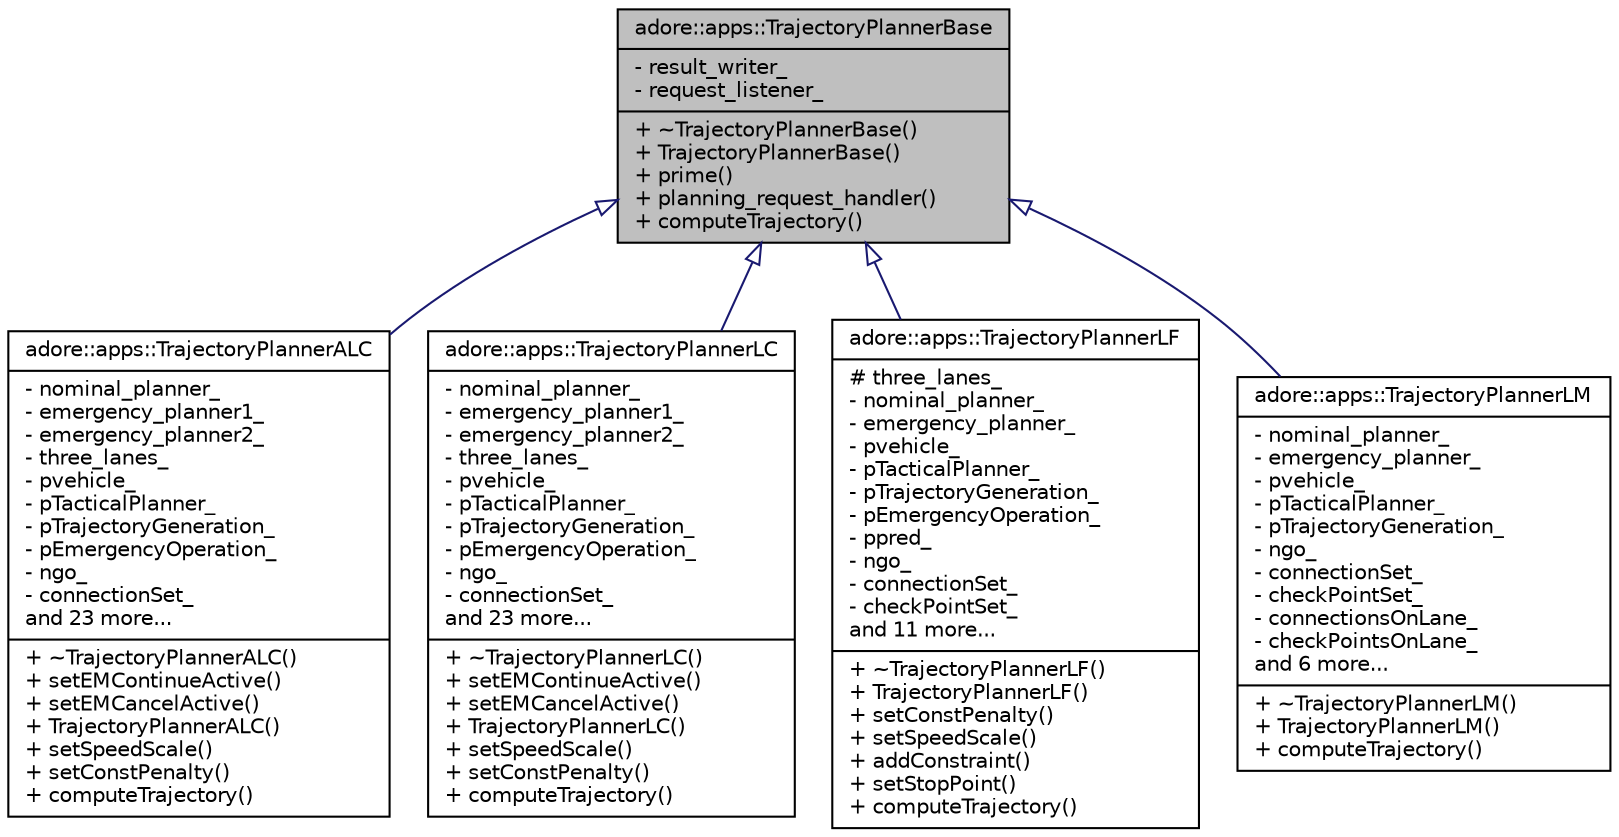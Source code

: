 digraph "adore::apps::TrajectoryPlannerBase"
{
 // LATEX_PDF_SIZE
  edge [fontname="Helvetica",fontsize="10",labelfontname="Helvetica",labelfontsize="10"];
  node [fontname="Helvetica",fontsize="10",shape=record];
  Node1 [label="{adore::apps::TrajectoryPlannerBase\n|- result_writer_\l- request_listener_\l|+ ~TrajectoryPlannerBase()\l+ TrajectoryPlannerBase()\l+ prime()\l+ planning_request_handler()\l+ computeTrajectory()\l}",height=0.2,width=0.4,color="black", fillcolor="grey75", style="filled", fontcolor="black",tooltip="Base class for different trajectory planners: Handles communication w/ decision making module...."];
  Node1 -> Node2 [dir="back",color="midnightblue",fontsize="10",style="solid",arrowtail="onormal",fontname="Helvetica"];
  Node2 [label="{adore::apps::TrajectoryPlannerALC\n|- nominal_planner_\l- emergency_planner1_\l- emergency_planner2_\l- three_lanes_\l- pvehicle_\l- pTacticalPlanner_\l- pTrajectoryGeneration_\l- pEmergencyOperation_\l- ngo_\l- connectionSet_\land 23 more...\l|+ ~TrajectoryPlannerALC()\l+ setEMContinueActive()\l+ setEMCancelActive()\l+ TrajectoryPlannerALC()\l+ setSpeedScale()\l+ setConstPenalty()\l+ computeTrajectory()\l}",height=0.2,width=0.4,color="black", fillcolor="white", style="filled",URL="$classadore_1_1apps_1_1TrajectoryPlannerALC.html",tooltip="Decoupled trajectory planner, which uses TrajectoryPlannerBase to compute and provide a PlanningResul..."];
  Node1 -> Node3 [dir="back",color="midnightblue",fontsize="10",style="solid",arrowtail="onormal",fontname="Helvetica"];
  Node3 [label="{adore::apps::TrajectoryPlannerLC\n|- nominal_planner_\l- emergency_planner1_\l- emergency_planner2_\l- three_lanes_\l- pvehicle_\l- pTacticalPlanner_\l- pTrajectoryGeneration_\l- pEmergencyOperation_\l- ngo_\l- connectionSet_\land 23 more...\l|+ ~TrajectoryPlannerLC()\l+ setEMContinueActive()\l+ setEMCancelActive()\l+ TrajectoryPlannerLC()\l+ setSpeedScale()\l+ setConstPenalty()\l+ computeTrajectory()\l}",height=0.2,width=0.4,color="black", fillcolor="white", style="filled",URL="$classadore_1_1apps_1_1TrajectoryPlannerLC.html",tooltip="Decoupled trajectory planner, which uses TrajectoryPlannerBase to compute and provide a PlanningResul..."];
  Node1 -> Node4 [dir="back",color="midnightblue",fontsize="10",style="solid",arrowtail="onormal",fontname="Helvetica"];
  Node4 [label="{adore::apps::TrajectoryPlannerLF\n|# three_lanes_\l- nominal_planner_\l- emergency_planner_\l- pvehicle_\l- pTacticalPlanner_\l- pTrajectoryGeneration_\l- pEmergencyOperation_\l- ppred_\l- ngo_\l- connectionSet_\l- checkPointSet_\land 11 more...\l|+ ~TrajectoryPlannerLF()\l+ TrajectoryPlannerLF()\l+ setConstPenalty()\l+ setSpeedScale()\l+ addConstraint()\l+ setStopPoint()\l+ computeTrajectory()\l}",height=0.2,width=0.4,color="black", fillcolor="white", style="filled",URL="$classadore_1_1apps_1_1TrajectoryPlannerLF.html",tooltip="Decoupled trajectory planner, which uses TrajectoryPlannerBase to compute and provide a PlanningResul..."];
  Node1 -> Node5 [dir="back",color="midnightblue",fontsize="10",style="solid",arrowtail="onormal",fontname="Helvetica"];
  Node5 [label="{adore::apps::TrajectoryPlannerLM\n|- nominal_planner_\l- emergency_planner_\l- pvehicle_\l- pTacticalPlanner_\l- pTrajectoryGeneration_\l- ngo_\l- connectionSet_\l- checkPointSet_\l- connectionsOnLane_\l- checkPointsOnLane_\land 6 more...\l|+ ~TrajectoryPlannerLM()\l+ TrajectoryPlannerLM()\l+ computeTrajectory()\l}",height=0.2,width=0.4,color="black", fillcolor="white", style="filled",URL="$classadore_1_1apps_1_1TrajectoryPlannerLM.html",tooltip="Decoupled trajectory planner, which uses TrajectoryPlannerBase to compute and provide a PlanningResul..."];
}
